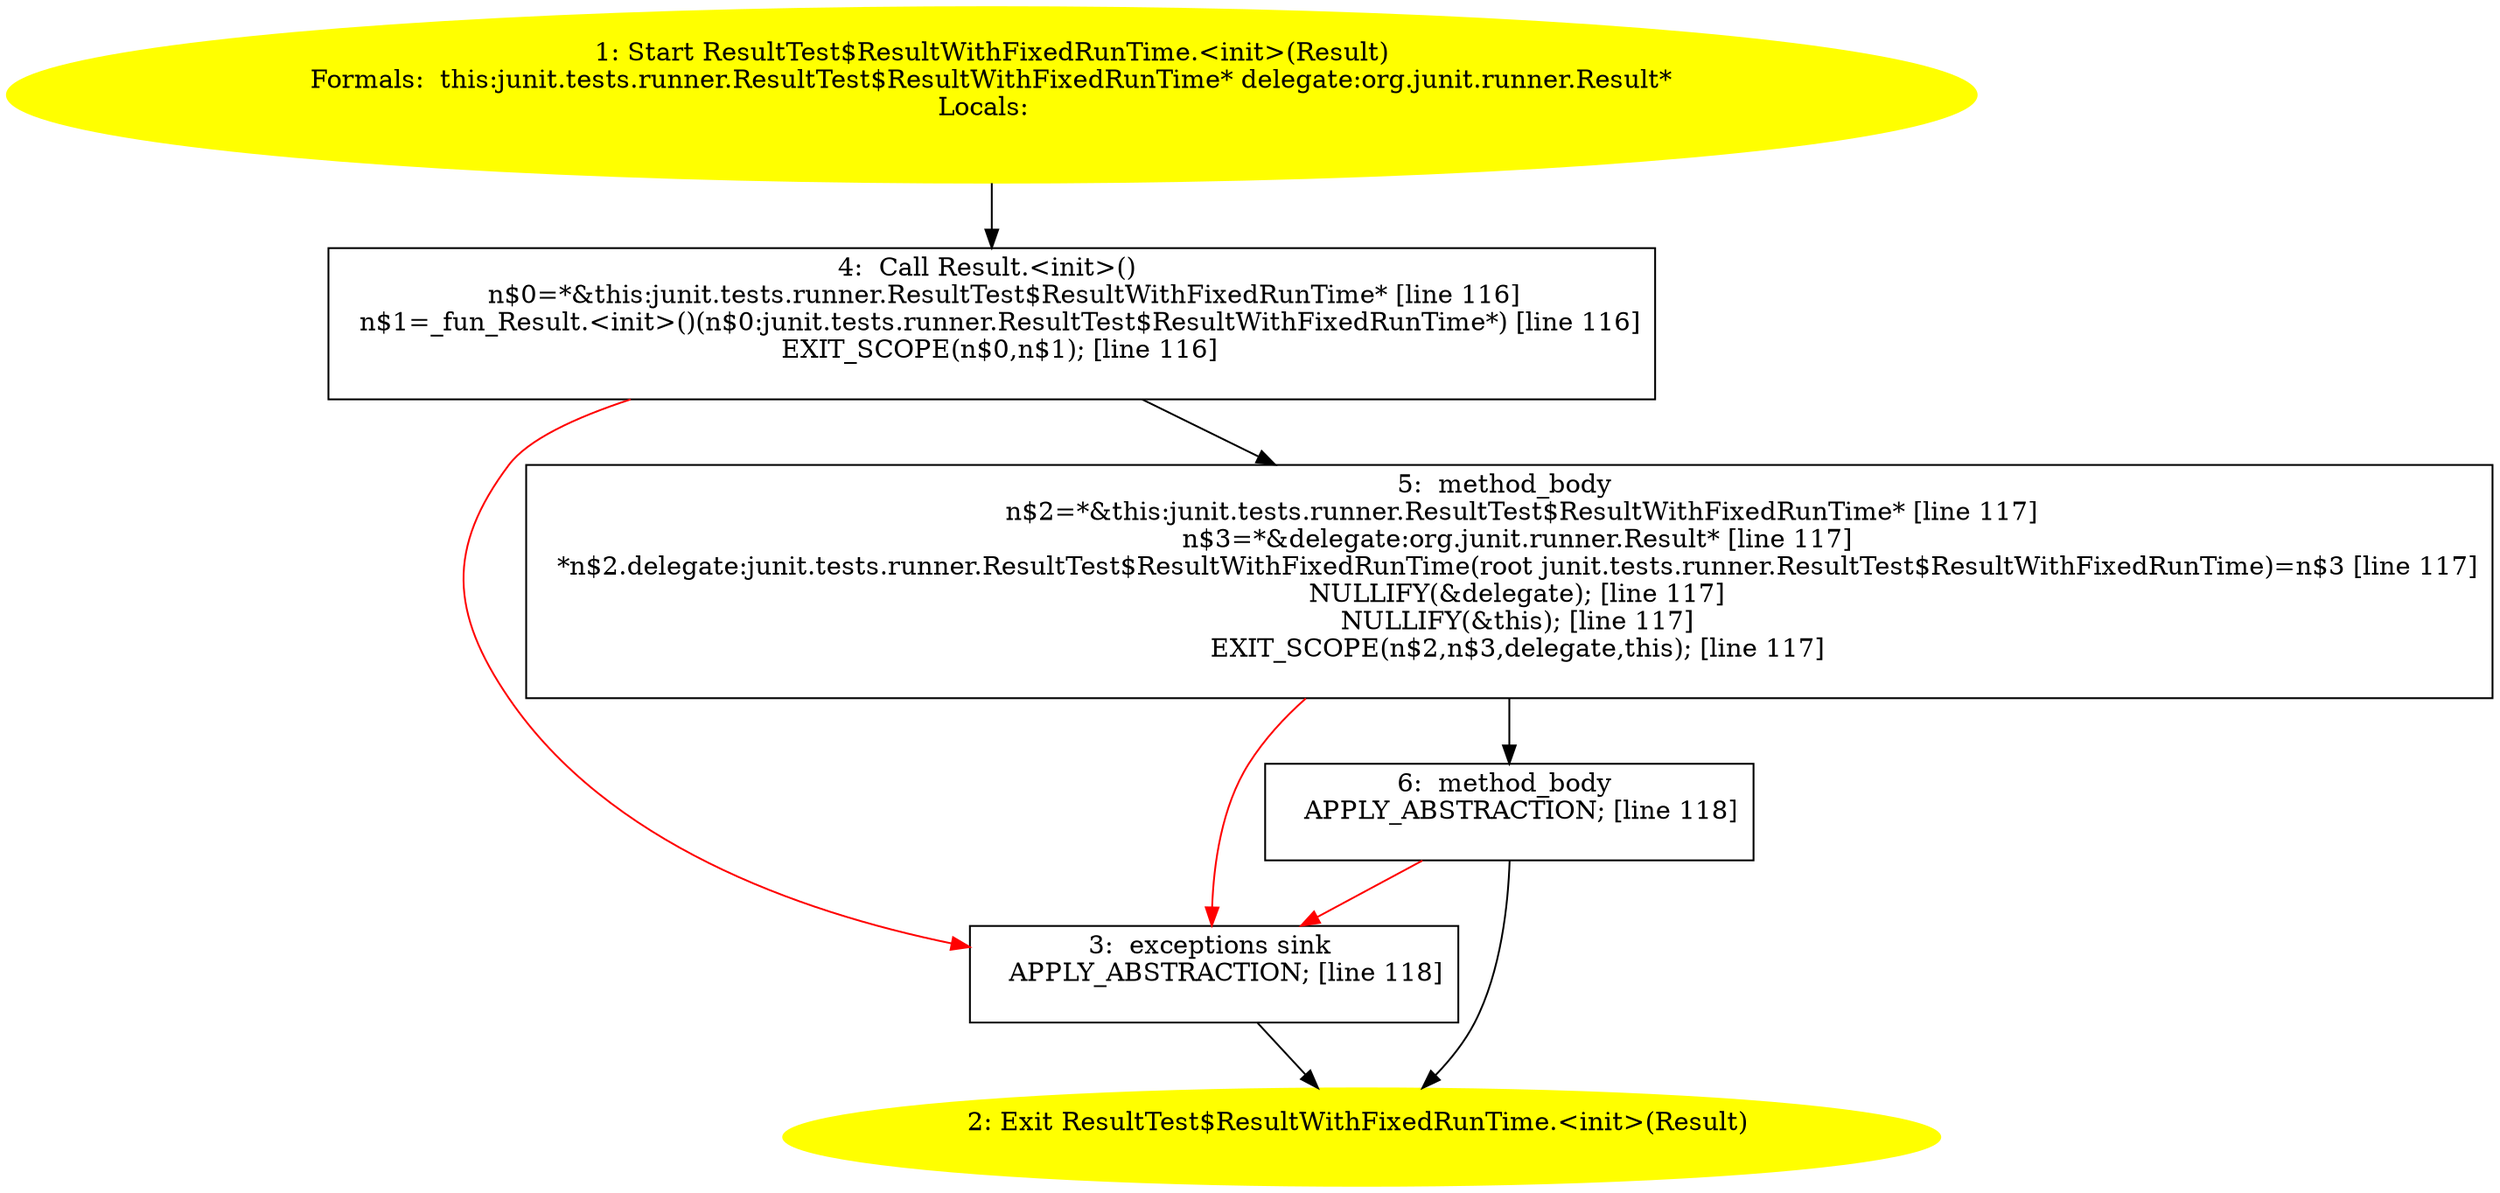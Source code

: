 /* @generated */
digraph cfg {
"junit.tests.runner.ResultTest$ResultWithFixedRunTime.<init>(org.junit.runner.Result).c1724953c73cc01164a9a935ee221d92_1" [label="1: Start ResultTest$ResultWithFixedRunTime.<init>(Result)\nFormals:  this:junit.tests.runner.ResultTest$ResultWithFixedRunTime* delegate:org.junit.runner.Result*\nLocals:  \n  " color=yellow style=filled]
	

	 "junit.tests.runner.ResultTest$ResultWithFixedRunTime.<init>(org.junit.runner.Result).c1724953c73cc01164a9a935ee221d92_1" -> "junit.tests.runner.ResultTest$ResultWithFixedRunTime.<init>(org.junit.runner.Result).c1724953c73cc01164a9a935ee221d92_4" ;
"junit.tests.runner.ResultTest$ResultWithFixedRunTime.<init>(org.junit.runner.Result).c1724953c73cc01164a9a935ee221d92_2" [label="2: Exit ResultTest$ResultWithFixedRunTime.<init>(Result) \n  " color=yellow style=filled]
	

"junit.tests.runner.ResultTest$ResultWithFixedRunTime.<init>(org.junit.runner.Result).c1724953c73cc01164a9a935ee221d92_3" [label="3:  exceptions sink \n   APPLY_ABSTRACTION; [line 118]\n " shape="box"]
	

	 "junit.tests.runner.ResultTest$ResultWithFixedRunTime.<init>(org.junit.runner.Result).c1724953c73cc01164a9a935ee221d92_3" -> "junit.tests.runner.ResultTest$ResultWithFixedRunTime.<init>(org.junit.runner.Result).c1724953c73cc01164a9a935ee221d92_2" ;
"junit.tests.runner.ResultTest$ResultWithFixedRunTime.<init>(org.junit.runner.Result).c1724953c73cc01164a9a935ee221d92_4" [label="4:  Call Result.<init>() \n   n$0=*&this:junit.tests.runner.ResultTest$ResultWithFixedRunTime* [line 116]\n  n$1=_fun_Result.<init>()(n$0:junit.tests.runner.ResultTest$ResultWithFixedRunTime*) [line 116]\n  EXIT_SCOPE(n$0,n$1); [line 116]\n " shape="box"]
	

	 "junit.tests.runner.ResultTest$ResultWithFixedRunTime.<init>(org.junit.runner.Result).c1724953c73cc01164a9a935ee221d92_4" -> "junit.tests.runner.ResultTest$ResultWithFixedRunTime.<init>(org.junit.runner.Result).c1724953c73cc01164a9a935ee221d92_5" ;
	 "junit.tests.runner.ResultTest$ResultWithFixedRunTime.<init>(org.junit.runner.Result).c1724953c73cc01164a9a935ee221d92_4" -> "junit.tests.runner.ResultTest$ResultWithFixedRunTime.<init>(org.junit.runner.Result).c1724953c73cc01164a9a935ee221d92_3" [color="red" ];
"junit.tests.runner.ResultTest$ResultWithFixedRunTime.<init>(org.junit.runner.Result).c1724953c73cc01164a9a935ee221d92_5" [label="5:  method_body \n   n$2=*&this:junit.tests.runner.ResultTest$ResultWithFixedRunTime* [line 117]\n  n$3=*&delegate:org.junit.runner.Result* [line 117]\n  *n$2.delegate:junit.tests.runner.ResultTest$ResultWithFixedRunTime(root junit.tests.runner.ResultTest$ResultWithFixedRunTime)=n$3 [line 117]\n  NULLIFY(&delegate); [line 117]\n  NULLIFY(&this); [line 117]\n  EXIT_SCOPE(n$2,n$3,delegate,this); [line 117]\n " shape="box"]
	

	 "junit.tests.runner.ResultTest$ResultWithFixedRunTime.<init>(org.junit.runner.Result).c1724953c73cc01164a9a935ee221d92_5" -> "junit.tests.runner.ResultTest$ResultWithFixedRunTime.<init>(org.junit.runner.Result).c1724953c73cc01164a9a935ee221d92_6" ;
	 "junit.tests.runner.ResultTest$ResultWithFixedRunTime.<init>(org.junit.runner.Result).c1724953c73cc01164a9a935ee221d92_5" -> "junit.tests.runner.ResultTest$ResultWithFixedRunTime.<init>(org.junit.runner.Result).c1724953c73cc01164a9a935ee221d92_3" [color="red" ];
"junit.tests.runner.ResultTest$ResultWithFixedRunTime.<init>(org.junit.runner.Result).c1724953c73cc01164a9a935ee221d92_6" [label="6:  method_body \n   APPLY_ABSTRACTION; [line 118]\n " shape="box"]
	

	 "junit.tests.runner.ResultTest$ResultWithFixedRunTime.<init>(org.junit.runner.Result).c1724953c73cc01164a9a935ee221d92_6" -> "junit.tests.runner.ResultTest$ResultWithFixedRunTime.<init>(org.junit.runner.Result).c1724953c73cc01164a9a935ee221d92_2" ;
	 "junit.tests.runner.ResultTest$ResultWithFixedRunTime.<init>(org.junit.runner.Result).c1724953c73cc01164a9a935ee221d92_6" -> "junit.tests.runner.ResultTest$ResultWithFixedRunTime.<init>(org.junit.runner.Result).c1724953c73cc01164a9a935ee221d92_3" [color="red" ];
}
